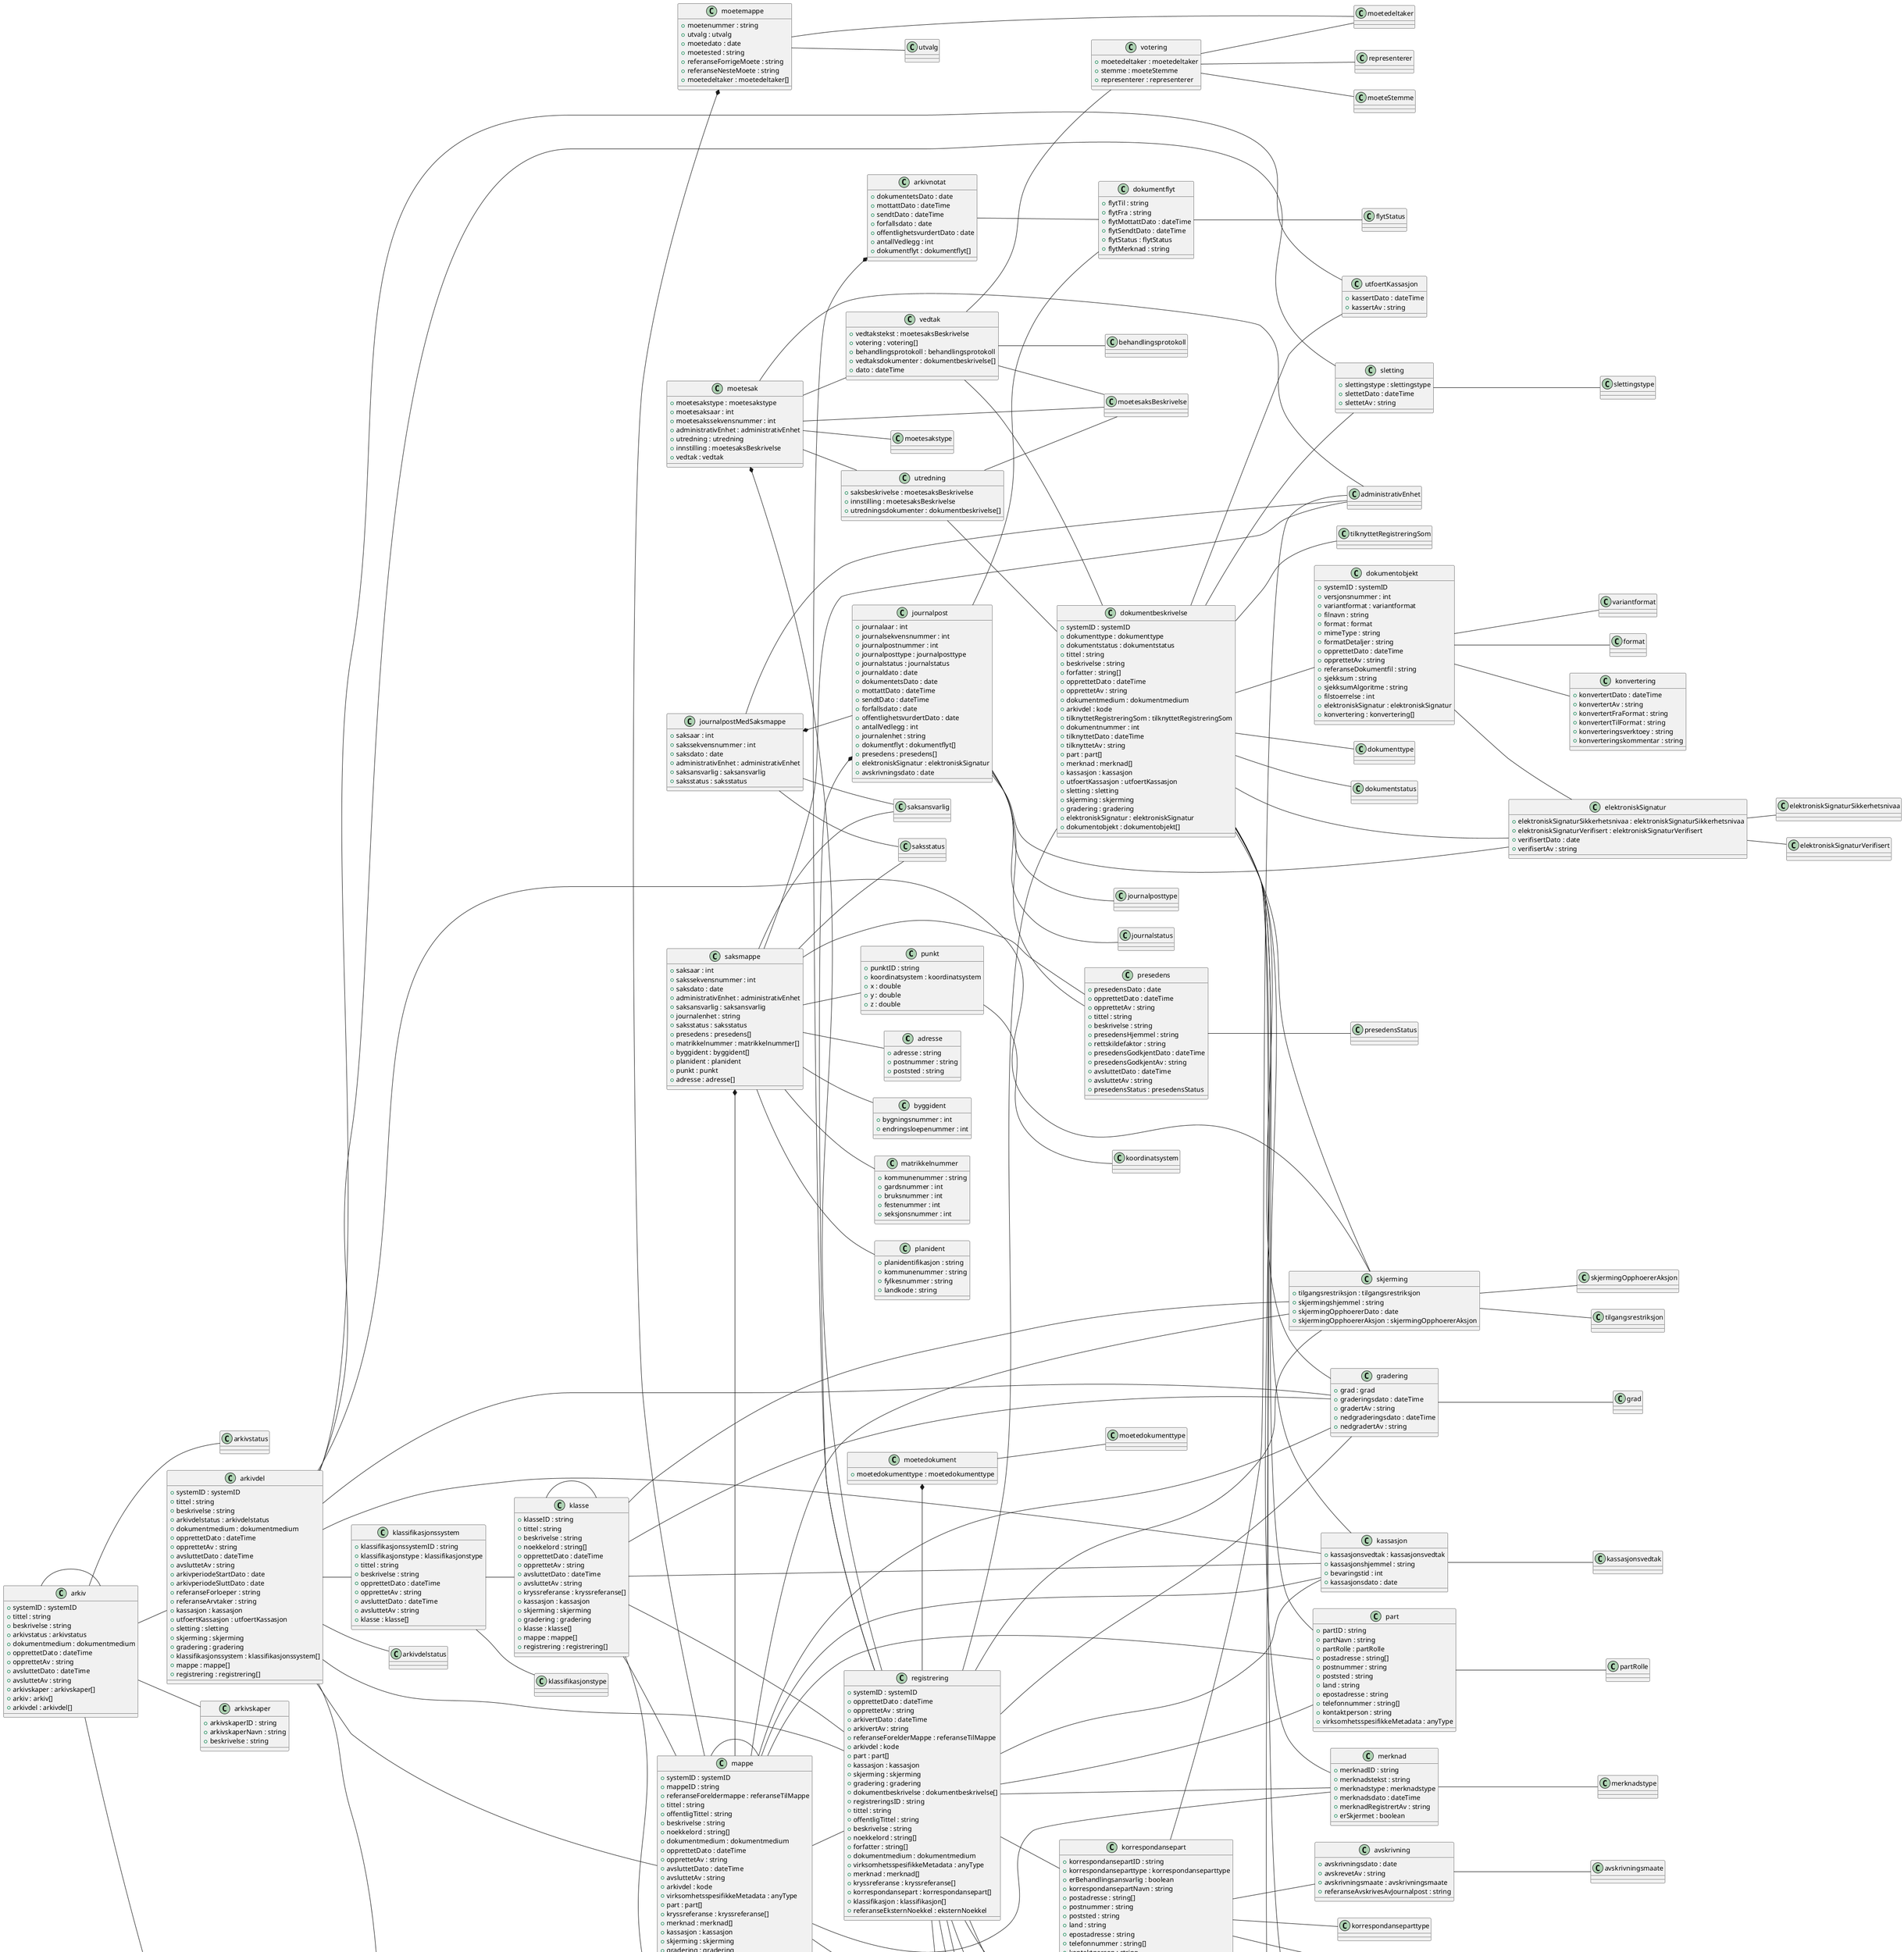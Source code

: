 @startuml
left to right direction

class adresse {
    +adresse : string
    +postnummer : string
    +poststed : string
}
class arkiv {
    +systemID : systemID
    +tittel : string
    +beskrivelse : string
    +arkivstatus : arkivstatus
    +dokumentmedium : dokumentmedium
    +opprettetDato : dateTime
    +opprettetAv : string
    +avsluttetDato : dateTime
    +avsluttetAv : string
    +arkivskaper : arkivskaper[]
    +arkiv : arkiv[]
    +arkivdel : arkivdel[]
}
arkiv -- arkivstatus
arkiv -- dokumentmedium
arkiv -- arkivskaper
arkiv -- arkiv
arkiv -- arkivdel

class arkivdel {
    +systemID : systemID
    +tittel : string
    +beskrivelse : string
    +arkivdelstatus : arkivdelstatus
    +dokumentmedium : dokumentmedium
    +opprettetDato : dateTime
    +opprettetAv : string
    +avsluttetDato : dateTime
    +avsluttetAv : string
    +arkivperiodeStartDato : date
    +arkivperiodeSluttDato : date
    +referanseForloeper : string
    +referanseArvtaker : string
    +kassasjon : kassasjon
    +utfoertKassasjon : utfoertKassasjon
    +sletting : sletting
    +skjerming : skjerming
    +gradering : gradering
    +klassifikasjonssystem : klassifikasjonssystem[]
    +mappe : mappe[]
    +registrering : registrering[]
}
arkivdel -- arkivdelstatus
arkivdel -- dokumentmedium
arkivdel -- kassasjon
arkivdel -- utfoertKassasjon
arkivdel -- sletting
arkivdel -- skjerming
arkivdel -- gradering
arkivdel -- klassifikasjonssystem
arkivdel -- mappe
arkivdel -- registrering
class arkivnotat {
    +dokumentetsDato : date
    +mottattDato : dateTime
    +sendtDato : dateTime
    +forfallsdato : date
    +offentlighetsvurdertDato : date
    +antallVedlegg : int
    +dokumentflyt : dokumentflyt[]
}
arkivnotat *- registrering
arkivnotat -- dokumentflyt
class arkivskaper {
    +arkivskaperID : string
    +arkivskaperNavn : string
    +beskrivelse : string
}
class avskrivning {
    +avskrivningsdato : date
    +avskrevetAv : string
    +avskrivningsmaate : avskrivningsmaate
    +referanseAvskrivesAvJournalpost : string
}
avskrivning -- avskrivningsmaate
class byggident {
    +bygningsnummer : int
    +endringsloepenummer : int
}
class dokumentbeskrivelse {
    +systemID : systemID
    +dokumenttype : dokumenttype
    +dokumentstatus : dokumentstatus
    +tittel : string
    +beskrivelse : string
    +forfatter : string[]
    +opprettetDato : dateTime
    +opprettetAv : string
    +dokumentmedium : dokumentmedium
    +arkivdel : kode
    +tilknyttetRegistreringSom : tilknyttetRegistreringSom
    +dokumentnummer : int
    +tilknyttetDato : dateTime
    +tilknyttetAv : string
    +part : part[]
    +merknad : merknad[]
    +kassasjon : kassasjon
    +utfoertKassasjon : utfoertKassasjon
    +sletting : sletting
    +skjerming : skjerming
    +gradering : gradering
    +elektroniskSignatur : elektroniskSignatur
    +dokumentobjekt : dokumentobjekt[]
}
dokumentbeskrivelse -- dokumenttype
dokumentbeskrivelse -- dokumentstatus
dokumentbeskrivelse -- dokumentmedium
dokumentbeskrivelse -- kode
dokumentbeskrivelse -- tilknyttetRegistreringSom
dokumentbeskrivelse -- part
dokumentbeskrivelse -- merknad
dokumentbeskrivelse -- kassasjon
dokumentbeskrivelse -- utfoertKassasjon
dokumentbeskrivelse -- sletting
dokumentbeskrivelse -- skjerming
dokumentbeskrivelse -- gradering
dokumentbeskrivelse -- elektroniskSignatur
dokumentbeskrivelse -- dokumentobjekt
class dokumentflyt {
    +flytTil : string
    +flytFra : string
    +flytMottattDato : dateTime
    +flytSendtDato : dateTime
    +flytStatus : flytStatus
    +flytMerknad : string
}
dokumentflyt -- flytStatus
class dokumentobjekt {
    +systemID : systemID
    +versjonsnummer : int
    +variantformat : variantformat
    +filnavn : string
    +format : format
    +mimeType : string
    +formatDetaljer : string
    +opprettetDato : dateTime
    +opprettetAv : string
    +referanseDokumentfil : string
    +sjekksum : string
    +sjekksumAlgoritme : string
    +filstoerrelse : int
    +elektroniskSignatur : elektroniskSignatur
    +konvertering : konvertering[]
}
dokumentobjekt -- variantformat
dokumentobjekt -- format
dokumentobjekt -- elektroniskSignatur
dokumentobjekt -- konvertering
class elektroniskSignatur {
    +elektroniskSignaturSikkerhetsnivaa : elektroniskSignaturSikkerhetsnivaa
    +elektroniskSignaturVerifisert : elektroniskSignaturVerifisert
    +verifisertDato : date
    +verifisertAv : string
}
elektroniskSignatur -- elektroniskSignaturSikkerhetsnivaa
elektroniskSignatur -- elektroniskSignaturVerifisert
class gradering {
    +grad : grad
    +graderingsdato : dateTime
    +gradertAv : string
    +nedgraderingsdato : dateTime
    +nedgradertAv : string
}
gradering -- grad
class journalpost {
    +journalaar : int
    +journalsekvensnummer : int
    +journalpostnummer : int
    +journalposttype : journalposttype
    +journalstatus : journalstatus
    +journaldato : date
    +dokumentetsDato : date
    +mottattDato : dateTime
    +sendtDato : dateTime
    +forfallsdato : date
    +offentlighetsvurdertDato : date
    +antallVedlegg : int
    +journalenhet : string
    +dokumentflyt : dokumentflyt[]
    +presedens : presedens[]
    +elektroniskSignatur : elektroniskSignatur
    +avskrivningsdato : date
}
journalpost *- registrering
journalpost -- journalposttype
journalpost -- journalstatus
journalpost -- dokumentflyt
journalpost -- presedens
journalpost -- elektroniskSignatur
class journalpostMedSaksmappe {
    +saksaar : int
    +sakssekvensnummer : int
    +saksdato : date
    +administrativEnhet : administrativEnhet
    +saksansvarlig : saksansvarlig
    +saksstatus : saksstatus
}
journalpostMedSaksmappe *- journalpost
journalpostMedSaksmappe -- administrativEnhet
journalpostMedSaksmappe -- saksansvarlig
journalpostMedSaksmappe -- saksstatus
class kassasjon {
    +kassasjonsvedtak : kassasjonsvedtak
    +kassasjonshjemmel : string
    +bevaringstid : int
    +kassasjonsdato : date
}
kassasjon -- kassasjonsvedtak
class klasse {
    +klasseID : string
    +tittel : string
    +beskrivelse : string
    +noekkelord : string[]
    +opprettetDato : dateTime
    +opprettetAv : string
    +avsluttetDato : dateTime
    +avsluttetAv : string
    +kryssreferanse : kryssreferanse[]
    +kassasjon : kassasjon
    +skjerming : skjerming
    +gradering : gradering
    +klasse : klasse[]
    +mappe : mappe[]
    +registrering : registrering[]
}
klasse -- kryssreferanse
klasse -- kassasjon
klasse -- skjerming
klasse -- gradering
klasse -- klasse
klasse -- mappe
klasse -- registrering
class klassifikasjon {
    +klassifikasjonID : string
    +klassifikasjonssystemID : string
    +klasseID : string
    +tittel : string
    +erSkjermet : boolean
}
class klassifikasjonssystem {
    +klassifikasjonssystemID : string
    +klassifikasjonstype : klassifikasjonstype
    +tittel : string
    +beskrivelse : string
    +opprettetDato : dateTime
    +opprettetAv : string
    +avsluttetDato : dateTime
    +avsluttetAv : string
    +klasse : klasse[]
}
klassifikasjonssystem -- klassifikasjonstype
klassifikasjonssystem -- klasse
class konvertering {
    +konvertertDato : dateTime
    +konvertertAv : string
    +konvertertFraFormat : string
    +konvertertTilFormat : string
    +konverteringsverktoey : string
    +konverteringskommentar : string
}
class korrespondansepart {
    +korrespondansepartID : string
    +korrespondanseparttype : korrespondanseparttype
    +erBehandlingsansvarlig : boolean
    +korrespondansepartNavn : string
    +postadresse : string[]
    +postnummer : string
    +poststed : string
    +land : string
    +epostadresse : string
    +telefonnummer : string[]
    +kontaktperson : string
    +administrativEnhet : administrativEnhet
    +saksbehandler : saksbehandler
    +avskrivning : avskrivning[]
}
korrespondansepart -- korrespondanseparttype
korrespondansepart -- administrativEnhet
korrespondansepart -- saksbehandler
korrespondansepart -- avskrivning
class kryssreferanse {
    +kryssreferanseID : string
    +referanseTilMappe : referanseTilMappe
    +referanseTilRegistrering : referanseTilRegistrering
    +referanseTilDokumentbeskrivelse : referanseTilDokumentbeskrivelse
}
kryssreferanse -- referanseTilMappe
kryssreferanse -- referanseTilRegistrering
kryssreferanse -- referanseTilDokumentbeskrivelse
class mappe {
    +systemID : systemID
    +mappeID : string
    +referanseForeldermappe : referanseTilMappe
    +tittel : string
    +offentligTittel : string
    +beskrivelse : string
    +noekkelord : string[]
    +dokumentmedium : dokumentmedium
    +opprettetDato : dateTime
    +opprettetAv : string
    +avsluttetDato : dateTime
    +avsluttetAv : string
    +arkivdel : kode
    +virksomhetsspesifikkeMetadata : anyType
    +part : part[]
    +kryssreferanse : kryssreferanse[]
    +merknad : merknad[]
    +kassasjon : kassasjon
    +skjerming : skjerming
    +gradering : gradering
    +klassifikasjon : klassifikasjon[]
    +referanseEksternNoekkel : eksternNoekkel
    +mappe : mappe[]
    +registrering : registrering[]
    +mappetype : kode
}
mappe -- referanseTilMappe
mappe -- dokumentmedium
mappe -- kode
mappe -- part
mappe -- kryssreferanse
mappe -- merknad
mappe -- kassasjon
mappe -- skjerming
mappe -- gradering
mappe -- klassifikasjon
mappe -- eksternNoekkel
mappe -- mappe
mappe -- registrering
class matrikkelnummer {
    +kommunenummer : string
    +gardsnummer : int
    +bruksnummer : int
    +festenummer : int
    +seksjonsnummer : int
}
class merknad {
    +merknadID : string
    +merknadstekst : string
    +merknadstype : merknadstype
    +merknadsdato : dateTime
    +merknadRegistrertAv : string
    +erSkjermet : boolean
}
merknad -- merknadstype
class moetedokument {
    +moetedokumenttype : moetedokumenttype
}
moetedokument *- registrering
moetedokument -- moetedokumenttype
class moetemappe {
    +moetenummer : string
    +utvalg : utvalg
    +moetedato : date
    +moetested : string
    +referanseForrigeMoete : string
    +referanseNesteMoete : string
    +moetedeltaker : moetedeltaker[]
}
moetemappe *- mappe
moetemappe -- utvalg
moetemappe -- moetedeltaker
class moetesak {
    +moetesakstype : moetesakstype
    +moetesaksaar : int
    +moetesakssekvensnummer : int
    +administrativEnhet : administrativEnhet
    +utredning : utredning
    +innstilling : moetesaksBeskrivelse
    +vedtak : vedtak
}
moetesak *- registrering
moetesak -- moetesakstype
moetesak -- administrativEnhet
moetesak -- utredning
moetesak -- moetesaksBeskrivelse
moetesak -- vedtak
class part {
    +partID : string
    +partNavn : string
    +partRolle : partRolle
    +postadresse : string[]
    +postnummer : string
    +poststed : string
    +land : string
    +epostadresse : string
    +telefonnummer : string[]
    +kontaktperson : string
    +virksomhetsspesifikkeMetadata : anyType
}
part -- partRolle
class planident {
    +planidentifikasjon : string
    +kommunenummer : string
    +fylkesnummer : string
    +landkode : string
}
class presedens {
    +presedensDato : date
    +opprettetDato : dateTime
    +opprettetAv : string
    +tittel : string
    +beskrivelse : string
    +presedensHjemmel : string
    +rettskildefaktor : string
    +presedensGodkjentDato : dateTime
    +presedensGodkjentAv : string
    +avsluttetDato : dateTime
    +avsluttetAv : string
    +presedensStatus : presedensStatus
}
presedens -- presedensStatus
class punkt {
    +punktID : string
    +koordinatsystem : koordinatsystem
    +x : double
    +y : double
    +z : double
}
punkt -- koordinatsystem
class registrering {
    +systemID : systemID
    +opprettetDato : dateTime
    +opprettetAv : string
    +arkivertDato : dateTime
    +arkivertAv : string
    +referanseForelderMappe : referanseTilMappe
    +arkivdel : kode
    +part : part[]
    +kassasjon : kassasjon
    +skjerming : skjerming
    +gradering : gradering
    +dokumentbeskrivelse : dokumentbeskrivelse[]
    +registreringsID : string
    +tittel : string
    +offentligTittel : string
    +beskrivelse : string
    +noekkelord : string[]
    +forfatter : string[]
    +dokumentmedium : dokumentmedium
    +virksomhetsspesifikkeMetadata : anyType
    +merknad : merknad[]
    +kryssreferanse : kryssreferanse[]
    +korrespondansepart : korrespondansepart[]
    +klassifikasjon : klassifikasjon[]
    +referanseEksternNoekkel : eksternNoekkel
}
registrering -- referanseTilMappe
registrering -- kode
registrering -- part
registrering -- kassasjon
registrering -- skjerming
registrering -- gradering
registrering -- dokumentbeskrivelse
registrering -- dokumentmedium
registrering -- merknad
registrering -- kryssreferanse
registrering -- korrespondansepart
registrering -- klassifikasjon
registrering -- eksternNoekkel
class saksmappe {
    +saksaar : int
    +sakssekvensnummer : int
    +saksdato : date
    +administrativEnhet : administrativEnhet
    +saksansvarlig : saksansvarlig
    +journalenhet : string
    +saksstatus : saksstatus
    +presedens : presedens[]
    +matrikkelnummer : matrikkelnummer[]
    +byggident : byggident[]
    +planident : planident
    +punkt : punkt
    +adresse : adresse[]
}
saksmappe *- mappe
saksmappe -- administrativEnhet
saksmappe -- saksansvarlig
saksmappe -- saksstatus
saksmappe -- presedens
saksmappe -- matrikkelnummer
saksmappe -- byggident
saksmappe -- planident
saksmappe -- punkt
saksmappe -- adresse
class skjerming {
    +tilgangsrestriksjon : tilgangsrestriksjon
    +skjermingshjemmel : string
    +skjermingOpphoererDato : date
    +skjermingOpphoererAksjon : skjermingOpphoererAksjon
}
skjerming -- tilgangsrestriksjon
skjerming -- skjermingOpphoererAksjon
class sletting {
    +slettingstype : slettingstype
    +slettetDato : dateTime
    +slettetAv : string
}
sletting -- slettingstype
class utfoertKassasjon {
    +kassertDato : dateTime
    +kassertAv : string
}
class utredning {
    +saksbeskrivelse : moetesaksBeskrivelse
    +innstilling : moetesaksBeskrivelse
    +utredningsdokumenter : dokumentbeskrivelse[]
}
utredning -- moetesaksBeskrivelse
utredning -- dokumentbeskrivelse
class vedtak {
    +vedtakstekst : moetesaksBeskrivelse
    +votering : votering[]
    +behandlingsprotokoll : behandlingsprotokoll
    +vedtaksdokumenter : dokumentbeskrivelse[]
    +dato : dateTime
}
vedtak -- moetesaksBeskrivelse
vedtak -- votering
vedtak -- behandlingsprotokoll
vedtak -- dokumentbeskrivelse

class votering {
    +moetedeltaker : moetedeltaker
    +stemme : moeteStemme
    +representerer : representerer
}
votering -- moetedeltaker
votering -- moeteStemme
votering -- representerer

@enduml
